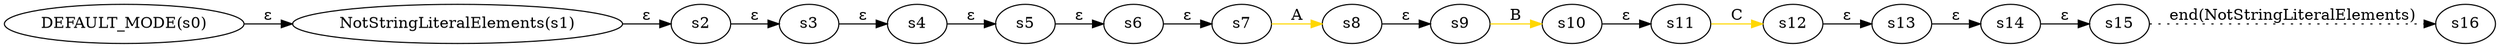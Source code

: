 digraph ATN {
  rankdir=LR;

  "DEFAULT_MODE(s0)" -> "NotStringLiteralElements(s1)" [label=ε]
  "NotStringLiteralElements(s1)" -> s2 [label=ε]
  s2 -> s3 [label=ε]
  s3 -> s4 [label=ε]
  s4 -> s5 [label=ε]
  s5 -> s6 [label=ε]
  s6 -> s7 [label=ε]
  s7 -> s8 [label=A color=gold]
  s8 -> s9 [label=ε]
  s9 -> s10 [label=B color=gold]
  s10 -> s11 [label=ε]
  s11 -> s12 [label=C color=gold]
  s12 -> s13 [label=ε]
  s13 -> s14 [label=ε]
  s14 -> s15 [label=ε]
  s15 -> s16 [label="end(NotStringLiteralElements)" style=dotted]
}